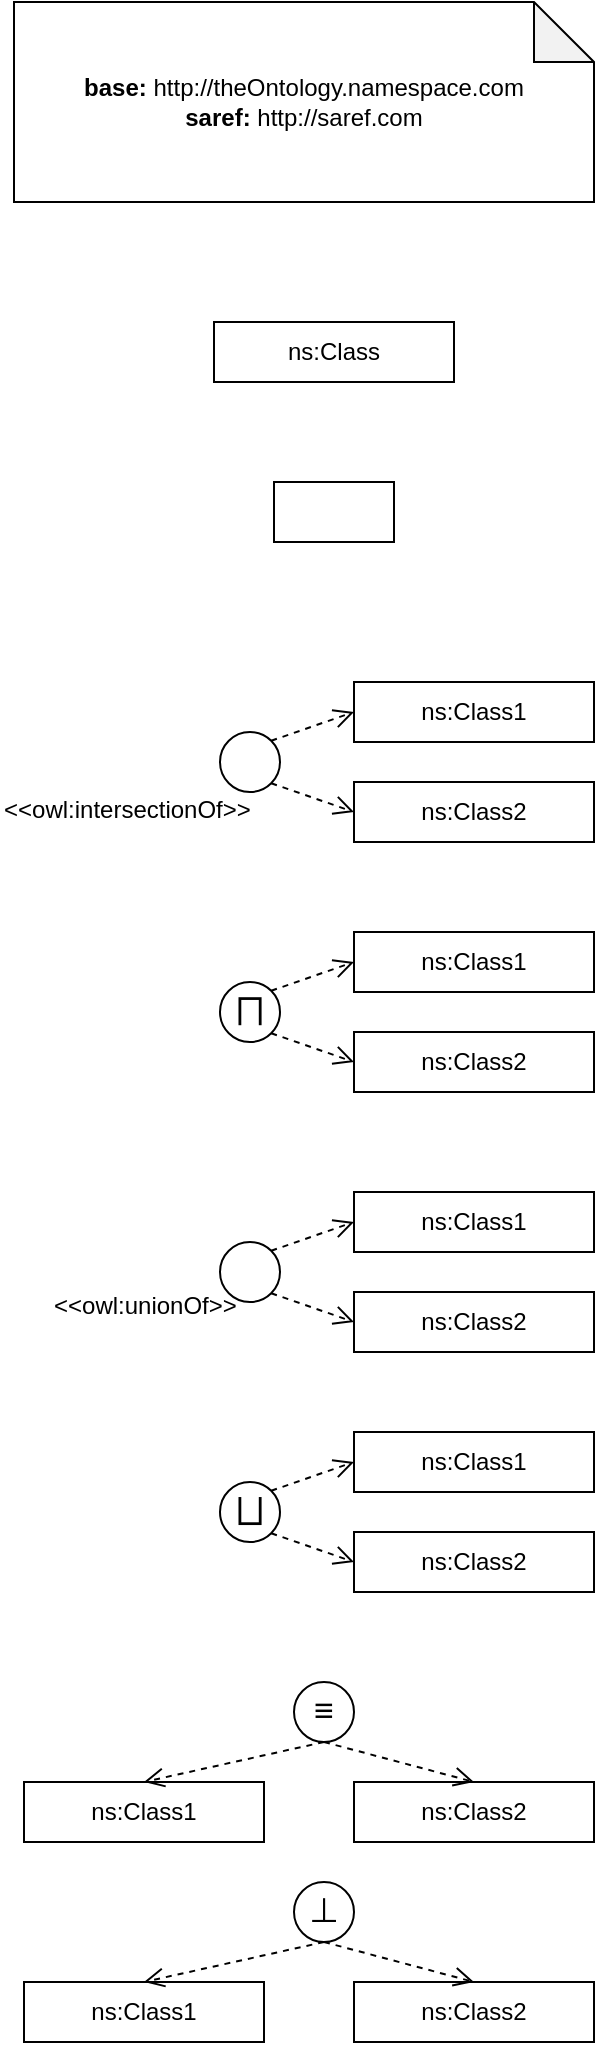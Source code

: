 <mxfile version="13.0.7" type="device"><diagram id="vLfYv7ldtUA15-8ShO6o" name="Page-1"><mxGraphModel dx="1426" dy="368" grid="1" gridSize="10" guides="1" tooltips="1" connect="1" arrows="1" fold="1" page="1" pageScale="1" pageWidth="827" pageHeight="1169" math="0" shadow="0"><root><mxCell id="0"/><mxCell id="1" parent="0"/><mxCell id="CpH8E8CzqwjmlPlX2AbG-1" value="&lt;div&gt;&lt;b&gt;base:&lt;/b&gt; http://theOntology.namespace.com&lt;/div&gt;&lt;div&gt;&lt;b&gt;saref:&lt;/b&gt; http://saref.com&lt;br&gt;&lt;/div&gt;" style="shape=note;whiteSpace=wrap;html=1;backgroundOutline=1;darkOpacity=0.05;" parent="1" vertex="1"><mxGeometry x="-740" y="40" width="290" height="100" as="geometry"/></mxCell><mxCell id="CpH8E8CzqwjmlPlX2AbG-3" value="" style="rounded=0;whiteSpace=wrap;html=1;snapToPoint=1;points=[[0.1,0],[0.2,0],[0.3,0],[0.4,0],[0.5,0],[0.6,0],[0.7,0],[0.8,0],[0.9,0],[0,0.1],[0,0.3],[0,0.5],[0,0.7],[0,0.9],[0.1,1],[0.2,1],[0.3,1],[0.4,1],[0.5,1],[0.6,1],[0.7,1],[0.8,1],[0.9,1],[1,0.1],[1,0.3],[1,0.5],[1,0.7],[1,0.9]];" parent="1" vertex="1"><mxGeometry x="-610" y="280" width="60" height="30" as="geometry"/></mxCell><mxCell id="RESOcm9XXwlTonsWA9ML-3" value="" style="ellipse;whiteSpace=wrap;html=1;aspect=fixed;" vertex="1" parent="1"><mxGeometry x="-637" y="405" width="30" height="30" as="geometry"/></mxCell><mxCell id="RESOcm9XXwlTonsWA9ML-4" value="ns:Class1" style="rounded=0;whiteSpace=wrap;html=1;snapToPoint=1;points=[[0.1,0],[0.2,0],[0.3,0],[0.4,0],[0.5,0],[0.6,0],[0.7,0],[0.8,0],[0.9,0],[0,0.1],[0,0.3],[0,0.5],[0,0.7],[0,0.9],[0.1,1],[0.2,1],[0.3,1],[0.4,1],[0.5,1],[0.6,1],[0.7,1],[0.8,1],[0.9,1],[1,0.1],[1,0.3],[1,0.5],[1,0.7],[1,0.9]];" vertex="1" parent="1"><mxGeometry x="-570" y="380" width="120" height="30" as="geometry"/></mxCell><mxCell id="RESOcm9XXwlTonsWA9ML-5" value="ns:Class2" style="rounded=0;whiteSpace=wrap;html=1;snapToPoint=1;points=[[0.1,0],[0.2,0],[0.3,0],[0.4,0],[0.5,0],[0.6,0],[0.7,0],[0.8,0],[0.9,0],[0,0.1],[0,0.3],[0,0.5],[0,0.7],[0,0.9],[0.1,1],[0.2,1],[0.3,1],[0.4,1],[0.5,1],[0.6,1],[0.7,1],[0.8,1],[0.9,1],[1,0.1],[1,0.3],[1,0.5],[1,0.7],[1,0.9]];" vertex="1" parent="1"><mxGeometry x="-570" y="430" width="120" height="30" as="geometry"/></mxCell><mxCell id="RESOcm9XXwlTonsWA9ML-6" value="" style="endArrow=open;html=1;fontColor=#000099;exitX=1;exitY=0;exitDx=0;exitDy=0;endFill=0;dashed=1;entryX=0;entryY=0.5;entryDx=0;entryDy=0;endSize=8;" edge="1" parent="1" source="RESOcm9XXwlTonsWA9ML-3" target="RESOcm9XXwlTonsWA9ML-4"><mxGeometry width="50" height="50" relative="1" as="geometry"><mxPoint x="-785" y="430" as="sourcePoint"/><mxPoint x="-627" y="430" as="targetPoint"/></mxGeometry></mxCell><mxCell id="RESOcm9XXwlTonsWA9ML-7" value="" style="endArrow=open;html=1;fontColor=#000099;exitX=1;exitY=1;exitDx=0;exitDy=0;endFill=0;dashed=1;entryX=0;entryY=0.5;entryDx=0;entryDy=0;endSize=8;" edge="1" parent="1" source="RESOcm9XXwlTonsWA9ML-3" target="RESOcm9XXwlTonsWA9ML-5"><mxGeometry width="50" height="50" relative="1" as="geometry"><mxPoint x="-601.393" y="419.393" as="sourcePoint"/><mxPoint x="-560" y="405" as="targetPoint"/></mxGeometry></mxCell><mxCell id="RESOcm9XXwlTonsWA9ML-8" value="&amp;lt;&amp;lt;owl:intersectionOf&amp;gt;&amp;gt;" style="text;whiteSpace=wrap;html=1;" vertex="1" parent="1"><mxGeometry x="-747" y="430" width="150" height="30" as="geometry"/></mxCell><mxCell id="RESOcm9XXwlTonsWA9ML-9" value="&lt;font style=&quot;font-size: 17px;&quot;&gt;⨅&lt;/font&gt;" style="ellipse;whiteSpace=wrap;html=1;aspect=fixed;fontSize=17;" vertex="1" parent="1"><mxGeometry x="-637" y="530" width="30" height="30" as="geometry"/></mxCell><mxCell id="RESOcm9XXwlTonsWA9ML-10" value="ns:Class1" style="rounded=0;whiteSpace=wrap;html=1;snapToPoint=1;points=[[0.1,0],[0.2,0],[0.3,0],[0.4,0],[0.5,0],[0.6,0],[0.7,0],[0.8,0],[0.9,0],[0,0.1],[0,0.3],[0,0.5],[0,0.7],[0,0.9],[0.1,1],[0.2,1],[0.3,1],[0.4,1],[0.5,1],[0.6,1],[0.7,1],[0.8,1],[0.9,1],[1,0.1],[1,0.3],[1,0.5],[1,0.7],[1,0.9]];" vertex="1" parent="1"><mxGeometry x="-570" y="505" width="120" height="30" as="geometry"/></mxCell><mxCell id="RESOcm9XXwlTonsWA9ML-11" value="ns:Class2" style="rounded=0;whiteSpace=wrap;html=1;snapToPoint=1;points=[[0.1,0],[0.2,0],[0.3,0],[0.4,0],[0.5,0],[0.6,0],[0.7,0],[0.8,0],[0.9,0],[0,0.1],[0,0.3],[0,0.5],[0,0.7],[0,0.9],[0.1,1],[0.2,1],[0.3,1],[0.4,1],[0.5,1],[0.6,1],[0.7,1],[0.8,1],[0.9,1],[1,0.1],[1,0.3],[1,0.5],[1,0.7],[1,0.9]];" vertex="1" parent="1"><mxGeometry x="-570" y="555" width="120" height="30" as="geometry"/></mxCell><mxCell id="RESOcm9XXwlTonsWA9ML-12" value="" style="endArrow=open;html=1;fontColor=#000099;exitX=1;exitY=0;exitDx=0;exitDy=0;endFill=0;dashed=1;entryX=0;entryY=0.5;entryDx=0;entryDy=0;endSize=8;" edge="1" parent="1" source="RESOcm9XXwlTonsWA9ML-9" target="RESOcm9XXwlTonsWA9ML-10"><mxGeometry width="50" height="50" relative="1" as="geometry"><mxPoint x="-785" y="555" as="sourcePoint"/><mxPoint x="-627" y="555" as="targetPoint"/></mxGeometry></mxCell><mxCell id="RESOcm9XXwlTonsWA9ML-13" value="" style="endArrow=open;html=1;fontColor=#000099;exitX=1;exitY=1;exitDx=0;exitDy=0;endFill=0;dashed=1;entryX=0;entryY=0.5;entryDx=0;entryDy=0;endSize=8;" edge="1" parent="1" source="RESOcm9XXwlTonsWA9ML-9" target="RESOcm9XXwlTonsWA9ML-11"><mxGeometry width="50" height="50" relative="1" as="geometry"><mxPoint x="-601.393" y="544.393" as="sourcePoint"/><mxPoint x="-560" y="530" as="targetPoint"/></mxGeometry></mxCell><mxCell id="RESOcm9XXwlTonsWA9ML-14" value="" style="ellipse;whiteSpace=wrap;html=1;aspect=fixed;" vertex="1" parent="1"><mxGeometry x="-637" y="660" width="30" height="30" as="geometry"/></mxCell><mxCell id="RESOcm9XXwlTonsWA9ML-15" value="ns:Class1" style="rounded=0;whiteSpace=wrap;html=1;snapToPoint=1;points=[[0.1,0],[0.2,0],[0.3,0],[0.4,0],[0.5,0],[0.6,0],[0.7,0],[0.8,0],[0.9,0],[0,0.1],[0,0.3],[0,0.5],[0,0.7],[0,0.9],[0.1,1],[0.2,1],[0.3,1],[0.4,1],[0.5,1],[0.6,1],[0.7,1],[0.8,1],[0.9,1],[1,0.1],[1,0.3],[1,0.5],[1,0.7],[1,0.9]];" vertex="1" parent="1"><mxGeometry x="-570" y="635" width="120" height="30" as="geometry"/></mxCell><mxCell id="RESOcm9XXwlTonsWA9ML-16" value="ns:Class2" style="rounded=0;whiteSpace=wrap;html=1;snapToPoint=1;points=[[0.1,0],[0.2,0],[0.3,0],[0.4,0],[0.5,0],[0.6,0],[0.7,0],[0.8,0],[0.9,0],[0,0.1],[0,0.3],[0,0.5],[0,0.7],[0,0.9],[0.1,1],[0.2,1],[0.3,1],[0.4,1],[0.5,1],[0.6,1],[0.7,1],[0.8,1],[0.9,1],[1,0.1],[1,0.3],[1,0.5],[1,0.7],[1,0.9]];" vertex="1" parent="1"><mxGeometry x="-570" y="685" width="120" height="30" as="geometry"/></mxCell><mxCell id="RESOcm9XXwlTonsWA9ML-17" value="" style="endArrow=open;html=1;fontColor=#000099;exitX=1;exitY=0;exitDx=0;exitDy=0;endFill=0;dashed=1;entryX=0;entryY=0.5;entryDx=0;entryDy=0;endSize=8;" edge="1" parent="1" source="RESOcm9XXwlTonsWA9ML-14" target="RESOcm9XXwlTonsWA9ML-15"><mxGeometry width="50" height="50" relative="1" as="geometry"><mxPoint x="-785" y="685" as="sourcePoint"/><mxPoint x="-627" y="685" as="targetPoint"/></mxGeometry></mxCell><mxCell id="RESOcm9XXwlTonsWA9ML-18" value="" style="endArrow=open;html=1;fontColor=#000099;exitX=1;exitY=1;exitDx=0;exitDy=0;endFill=0;dashed=1;entryX=0;entryY=0.5;entryDx=0;entryDy=0;endSize=8;" edge="1" parent="1" source="RESOcm9XXwlTonsWA9ML-14" target="RESOcm9XXwlTonsWA9ML-16"><mxGeometry width="50" height="50" relative="1" as="geometry"><mxPoint x="-601.393" y="674.393" as="sourcePoint"/><mxPoint x="-560" y="660" as="targetPoint"/></mxGeometry></mxCell><mxCell id="RESOcm9XXwlTonsWA9ML-19" value="&amp;lt;&amp;lt;owl:unionOf&amp;gt;&amp;gt;" style="text;whiteSpace=wrap;html=1;" vertex="1" parent="1"><mxGeometry x="-722" y="677.75" width="120" height="30" as="geometry"/></mxCell><mxCell id="RESOcm9XXwlTonsWA9ML-20" value="ns:Class" style="rounded=0;whiteSpace=wrap;html=1;snapToPoint=1;points=[[0.1,0],[0.2,0],[0.3,0],[0.4,0],[0.5,0],[0.6,0],[0.7,0],[0.8,0],[0.9,0],[0,0.1],[0,0.3],[0,0.5],[0,0.7],[0,0.9],[0.1,1],[0.2,1],[0.3,1],[0.4,1],[0.5,1],[0.6,1],[0.7,1],[0.8,1],[0.9,1],[1,0.1],[1,0.3],[1,0.5],[1,0.7],[1,0.9]];" vertex="1" parent="1"><mxGeometry x="-640" y="200" width="120" height="30" as="geometry"/></mxCell><mxCell id="RESOcm9XXwlTonsWA9ML-21" value="&lt;span class=&quot;st&quot;&gt;⨆&lt;/span&gt;" style="ellipse;whiteSpace=wrap;html=1;aspect=fixed;fontSize=17;" vertex="1" parent="1"><mxGeometry x="-637" y="780" width="30" height="30" as="geometry"/></mxCell><mxCell id="RESOcm9XXwlTonsWA9ML-22" value="ns:Class1" style="rounded=0;whiteSpace=wrap;html=1;snapToPoint=1;points=[[0.1,0],[0.2,0],[0.3,0],[0.4,0],[0.5,0],[0.6,0],[0.7,0],[0.8,0],[0.9,0],[0,0.1],[0,0.3],[0,0.5],[0,0.7],[0,0.9],[0.1,1],[0.2,1],[0.3,1],[0.4,1],[0.5,1],[0.6,1],[0.7,1],[0.8,1],[0.9,1],[1,0.1],[1,0.3],[1,0.5],[1,0.7],[1,0.9]];" vertex="1" parent="1"><mxGeometry x="-570" y="755" width="120" height="30" as="geometry"/></mxCell><mxCell id="RESOcm9XXwlTonsWA9ML-23" value="ns:Class2" style="rounded=0;whiteSpace=wrap;html=1;snapToPoint=1;points=[[0.1,0],[0.2,0],[0.3,0],[0.4,0],[0.5,0],[0.6,0],[0.7,0],[0.8,0],[0.9,0],[0,0.1],[0,0.3],[0,0.5],[0,0.7],[0,0.9],[0.1,1],[0.2,1],[0.3,1],[0.4,1],[0.5,1],[0.6,1],[0.7,1],[0.8,1],[0.9,1],[1,0.1],[1,0.3],[1,0.5],[1,0.7],[1,0.9]];" vertex="1" parent="1"><mxGeometry x="-570" y="805" width="120" height="30" as="geometry"/></mxCell><mxCell id="RESOcm9XXwlTonsWA9ML-24" value="" style="endArrow=open;html=1;fontColor=#000099;exitX=1;exitY=0;exitDx=0;exitDy=0;endFill=0;dashed=1;entryX=0;entryY=0.5;entryDx=0;entryDy=0;endSize=8;" edge="1" parent="1" source="RESOcm9XXwlTonsWA9ML-21" target="RESOcm9XXwlTonsWA9ML-22"><mxGeometry width="50" height="50" relative="1" as="geometry"><mxPoint x="-785" y="805" as="sourcePoint"/><mxPoint x="-627" y="805" as="targetPoint"/></mxGeometry></mxCell><mxCell id="RESOcm9XXwlTonsWA9ML-25" value="" style="endArrow=open;html=1;fontColor=#000099;exitX=1;exitY=1;exitDx=0;exitDy=0;endFill=0;dashed=1;entryX=0;entryY=0.5;entryDx=0;entryDy=0;endSize=8;" edge="1" parent="1" source="RESOcm9XXwlTonsWA9ML-21" target="RESOcm9XXwlTonsWA9ML-23"><mxGeometry width="50" height="50" relative="1" as="geometry"><mxPoint x="-601.393" y="794.393" as="sourcePoint"/><mxPoint x="-560" y="780" as="targetPoint"/></mxGeometry></mxCell><mxCell id="RESOcm9XXwlTonsWA9ML-26" value="≡" style="ellipse;whiteSpace=wrap;html=1;aspect=fixed;fontSize=17;" vertex="1" parent="1"><mxGeometry x="-600" y="880" width="30" height="30" as="geometry"/></mxCell><mxCell id="RESOcm9XXwlTonsWA9ML-27" value="ns:Class1" style="rounded=0;whiteSpace=wrap;html=1;snapToPoint=1;points=[[0.1,0],[0.2,0],[0.3,0],[0.4,0],[0.5,0],[0.6,0],[0.7,0],[0.8,0],[0.9,0],[0,0.1],[0,0.3],[0,0.5],[0,0.7],[0,0.9],[0.1,1],[0.2,1],[0.3,1],[0.4,1],[0.5,1],[0.6,1],[0.7,1],[0.8,1],[0.9,1],[1,0.1],[1,0.3],[1,0.5],[1,0.7],[1,0.9]];" vertex="1" parent="1"><mxGeometry x="-735" y="930" width="120" height="30" as="geometry"/></mxCell><mxCell id="RESOcm9XXwlTonsWA9ML-28" value="ns:Class2" style="rounded=0;whiteSpace=wrap;html=1;snapToPoint=1;points=[[0.1,0],[0.2,0],[0.3,0],[0.4,0],[0.5,0],[0.6,0],[0.7,0],[0.8,0],[0.9,0],[0,0.1],[0,0.3],[0,0.5],[0,0.7],[0,0.9],[0.1,1],[0.2,1],[0.3,1],[0.4,1],[0.5,1],[0.6,1],[0.7,1],[0.8,1],[0.9,1],[1,0.1],[1,0.3],[1,0.5],[1,0.7],[1,0.9]];" vertex="1" parent="1"><mxGeometry x="-570" y="930" width="120" height="30" as="geometry"/></mxCell><mxCell id="RESOcm9XXwlTonsWA9ML-29" value="" style="endArrow=open;html=1;fontColor=#000099;endFill=0;dashed=1;endSize=8;entryX=0.5;entryY=0;entryDx=0;entryDy=0;exitX=0.5;exitY=1;exitDx=0;exitDy=0;" edge="1" parent="1" target="RESOcm9XXwlTonsWA9ML-27" source="RESOcm9XXwlTonsWA9ML-26"><mxGeometry width="50" height="50" relative="1" as="geometry"><mxPoint x="-585" y="910.0" as="sourcePoint"/><mxPoint x="-735" y="920" as="targetPoint"/></mxGeometry></mxCell><mxCell id="RESOcm9XXwlTonsWA9ML-30" value="" style="endArrow=open;html=1;fontColor=#000099;endFill=0;dashed=1;entryX=0.5;entryY=0;entryDx=0;entryDy=0;endSize=8;exitX=0.5;exitY=1;exitDx=0;exitDy=0;" edge="1" parent="1" source="RESOcm9XXwlTonsWA9ML-26" target="RESOcm9XXwlTonsWA9ML-28"><mxGeometry width="50" height="50" relative="1" as="geometry"><mxPoint x="-530" y="906" as="sourcePoint"/><mxPoint x="-583" y="905" as="targetPoint"/></mxGeometry></mxCell><mxCell id="RESOcm9XXwlTonsWA9ML-31" value="⊥" style="ellipse;whiteSpace=wrap;html=1;aspect=fixed;fontSize=17;" vertex="1" parent="1"><mxGeometry x="-600" y="980" width="30" height="30" as="geometry"/></mxCell><mxCell id="RESOcm9XXwlTonsWA9ML-32" value="ns:Class1" style="rounded=0;whiteSpace=wrap;html=1;snapToPoint=1;points=[[0.1,0],[0.2,0],[0.3,0],[0.4,0],[0.5,0],[0.6,0],[0.7,0],[0.8,0],[0.9,0],[0,0.1],[0,0.3],[0,0.5],[0,0.7],[0,0.9],[0.1,1],[0.2,1],[0.3,1],[0.4,1],[0.5,1],[0.6,1],[0.7,1],[0.8,1],[0.9,1],[1,0.1],[1,0.3],[1,0.5],[1,0.7],[1,0.9]];" vertex="1" parent="1"><mxGeometry x="-735" y="1030" width="120" height="30" as="geometry"/></mxCell><mxCell id="RESOcm9XXwlTonsWA9ML-33" value="ns:Class2" style="rounded=0;whiteSpace=wrap;html=1;snapToPoint=1;points=[[0.1,0],[0.2,0],[0.3,0],[0.4,0],[0.5,0],[0.6,0],[0.7,0],[0.8,0],[0.9,0],[0,0.1],[0,0.3],[0,0.5],[0,0.7],[0,0.9],[0.1,1],[0.2,1],[0.3,1],[0.4,1],[0.5,1],[0.6,1],[0.7,1],[0.8,1],[0.9,1],[1,0.1],[1,0.3],[1,0.5],[1,0.7],[1,0.9]];" vertex="1" parent="1"><mxGeometry x="-570" y="1030" width="120" height="30" as="geometry"/></mxCell><mxCell id="RESOcm9XXwlTonsWA9ML-34" value="" style="endArrow=open;html=1;fontColor=#000099;endFill=0;dashed=1;endSize=8;entryX=0.5;entryY=0;entryDx=0;entryDy=0;exitX=0.5;exitY=1;exitDx=0;exitDy=0;" edge="1" parent="1" source="RESOcm9XXwlTonsWA9ML-31" target="RESOcm9XXwlTonsWA9ML-32"><mxGeometry width="50" height="50" relative="1" as="geometry"><mxPoint x="-585.0" y="1010" as="sourcePoint"/><mxPoint x="-735" y="1020" as="targetPoint"/></mxGeometry></mxCell><mxCell id="RESOcm9XXwlTonsWA9ML-35" value="" style="endArrow=open;html=1;fontColor=#000099;endFill=0;dashed=1;entryX=0.5;entryY=0;entryDx=0;entryDy=0;endSize=8;exitX=0.5;exitY=1;exitDx=0;exitDy=0;" edge="1" parent="1" source="RESOcm9XXwlTonsWA9ML-31" target="RESOcm9XXwlTonsWA9ML-33"><mxGeometry width="50" height="50" relative="1" as="geometry"><mxPoint x="-530" y="1006" as="sourcePoint"/><mxPoint x="-583" y="1005" as="targetPoint"/></mxGeometry></mxCell></root></mxGraphModel></diagram></mxfile>